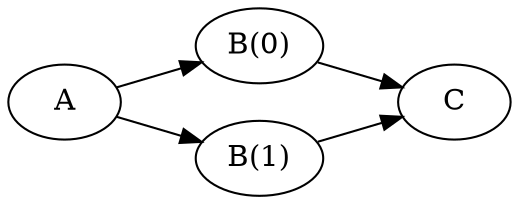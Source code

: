 Digraph G {
rankdir="LR";
B0 [label="B(0)"];
B1 [label="B(1)"];
A -> B1;
A -> B0;
B0 -> C;
B1 -> C;
}

